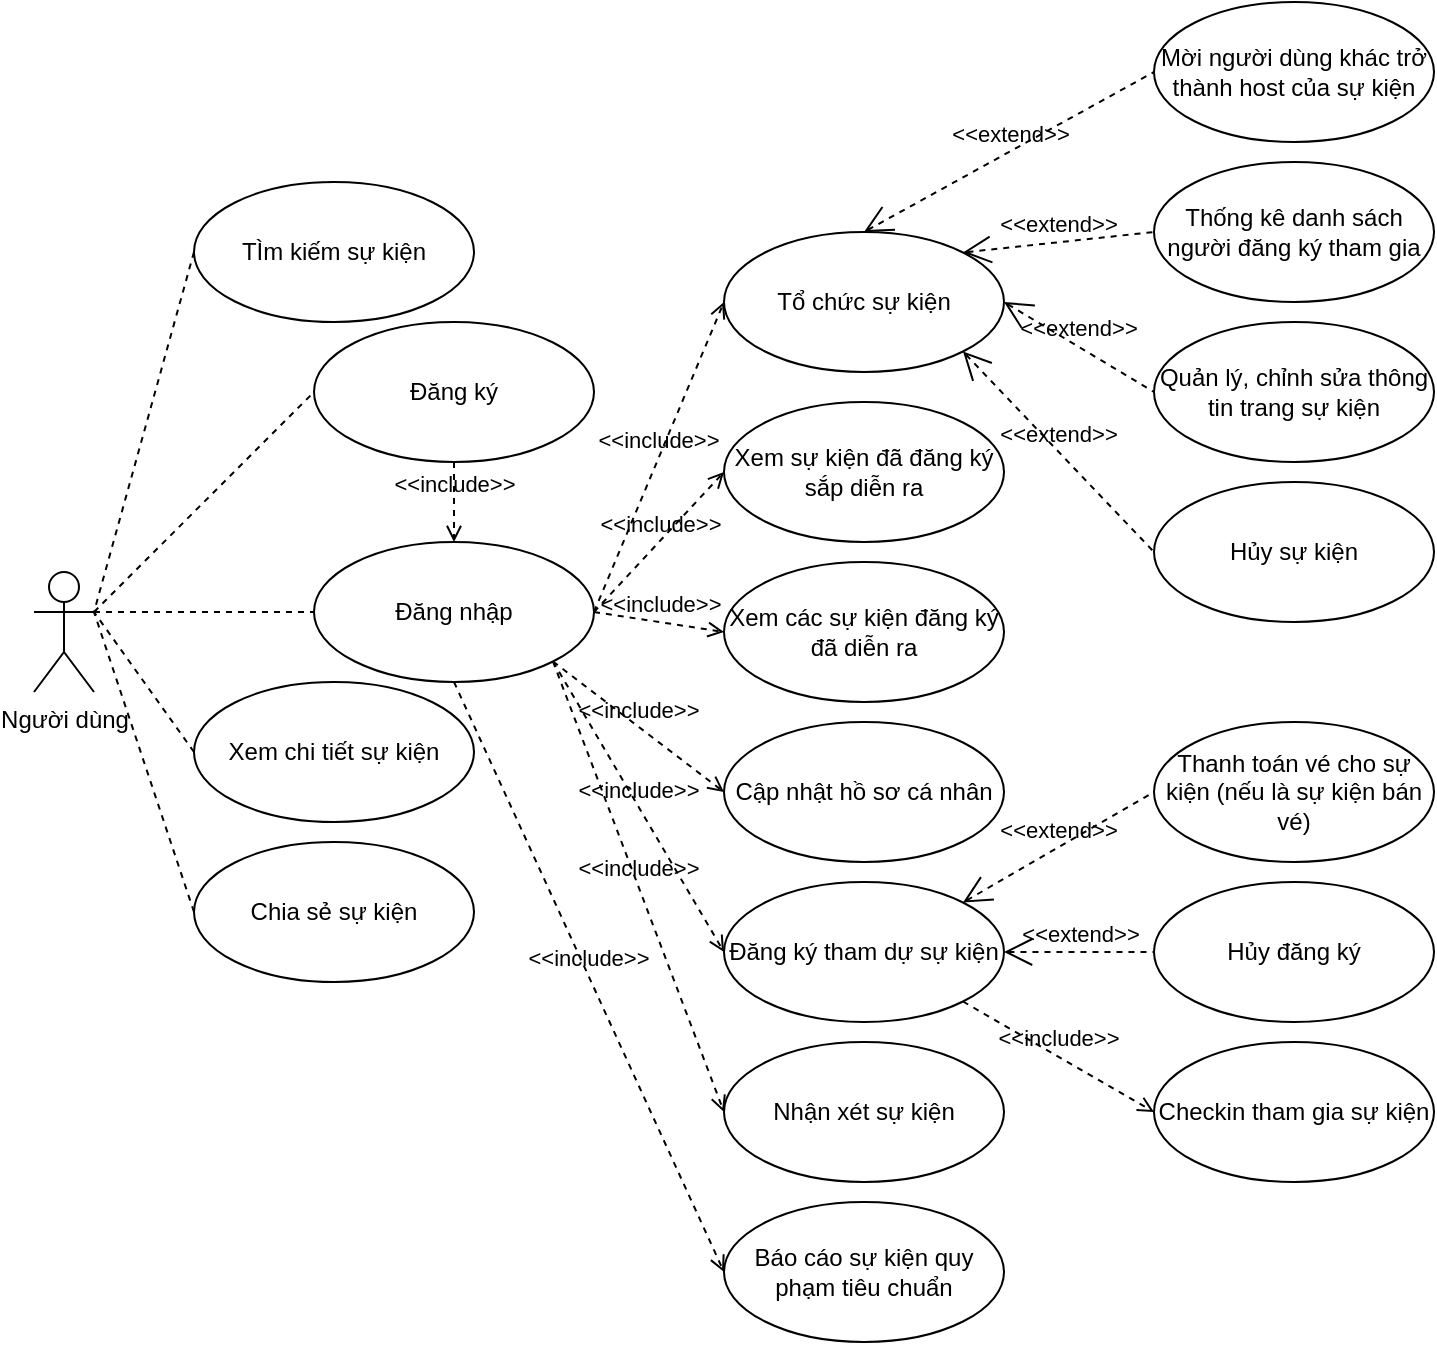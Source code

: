 <mxfile version="22.1.5" type="github" pages="6">
  <diagram name="User" id="NeqM0X-mX-ZQRLsJGkjQ">
    <mxGraphModel dx="1386" dy="819" grid="1" gridSize="10" guides="1" tooltips="1" connect="1" arrows="1" fold="1" page="1" pageScale="1" pageWidth="850" pageHeight="1100" math="0" shadow="0">
      <root>
        <mxCell id="0" />
        <mxCell id="1" parent="0" />
        <mxCell id="e6pvx2k11rM0_vtDr1QI-1" value="Người dùng" style="shape=umlActor;verticalLabelPosition=bottom;verticalAlign=top;html=1;outlineConnect=0;" parent="1" vertex="1">
          <mxGeometry x="80" y="485" width="30" height="60" as="geometry" />
        </mxCell>
        <mxCell id="e6pvx2k11rM0_vtDr1QI-2" value="Đăng nhập" style="ellipse;whiteSpace=wrap;html=1;" parent="1" vertex="1">
          <mxGeometry x="220" y="470" width="140" height="70" as="geometry" />
        </mxCell>
        <mxCell id="e6pvx2k11rM0_vtDr1QI-3" value="&amp;lt;&amp;lt;include&amp;gt;&amp;gt;" style="edgeStyle=none;html=1;endArrow=open;verticalAlign=bottom;dashed=1;labelBackgroundColor=none;rounded=0;exitX=1;exitY=0.5;exitDx=0;exitDy=0;entryX=0;entryY=0.5;entryDx=0;entryDy=0;" parent="1" source="e6pvx2k11rM0_vtDr1QI-2" target="e6pvx2k11rM0_vtDr1QI-4" edge="1">
          <mxGeometry width="160" relative="1" as="geometry">
            <mxPoint x="340" y="410" as="sourcePoint" />
            <mxPoint x="490" y="350" as="targetPoint" />
          </mxGeometry>
        </mxCell>
        <mxCell id="e6pvx2k11rM0_vtDr1QI-4" value="Tổ chức sự kiện" style="ellipse;whiteSpace=wrap;html=1;" parent="1" vertex="1">
          <mxGeometry x="425" y="315" width="140" height="70" as="geometry" />
        </mxCell>
        <mxCell id="e6pvx2k11rM0_vtDr1QI-5" value="Xem sự kiện đã đăng ký sắp diễn ra" style="ellipse;whiteSpace=wrap;html=1;" parent="1" vertex="1">
          <mxGeometry x="425" y="400" width="140" height="70" as="geometry" />
        </mxCell>
        <mxCell id="e6pvx2k11rM0_vtDr1QI-6" value="&amp;lt;&amp;lt;include&amp;gt;&amp;gt;" style="edgeStyle=none;html=1;endArrow=open;verticalAlign=bottom;dashed=1;labelBackgroundColor=none;rounded=0;exitX=1;exitY=0.5;exitDx=0;exitDy=0;entryX=0;entryY=0.5;entryDx=0;entryDy=0;" parent="1" source="e6pvx2k11rM0_vtDr1QI-2" target="e6pvx2k11rM0_vtDr1QI-5" edge="1">
          <mxGeometry width="160" relative="1" as="geometry">
            <mxPoint x="360" y="360" as="sourcePoint" />
            <mxPoint x="435" y="360" as="targetPoint" />
          </mxGeometry>
        </mxCell>
        <mxCell id="e6pvx2k11rM0_vtDr1QI-7" value="Xem các sự kiện đăng ký đã diễn ra" style="ellipse;whiteSpace=wrap;html=1;" parent="1" vertex="1">
          <mxGeometry x="425" y="480" width="140" height="70" as="geometry" />
        </mxCell>
        <mxCell id="e6pvx2k11rM0_vtDr1QI-8" value="&amp;lt;&amp;lt;include&amp;gt;&amp;gt;" style="edgeStyle=none;html=1;endArrow=open;verticalAlign=bottom;dashed=1;labelBackgroundColor=none;rounded=0;exitX=1;exitY=0.5;exitDx=0;exitDy=0;entryX=0;entryY=0.5;entryDx=0;entryDy=0;" parent="1" source="e6pvx2k11rM0_vtDr1QI-2" target="e6pvx2k11rM0_vtDr1QI-7" edge="1">
          <mxGeometry width="160" relative="1" as="geometry">
            <mxPoint x="360" y="360" as="sourcePoint" />
            <mxPoint x="435" y="445" as="targetPoint" />
          </mxGeometry>
        </mxCell>
        <mxCell id="e6pvx2k11rM0_vtDr1QI-9" value="Cập nhật hồ sơ cá nhân" style="ellipse;whiteSpace=wrap;html=1;" parent="1" vertex="1">
          <mxGeometry x="425" y="560" width="140" height="70" as="geometry" />
        </mxCell>
        <mxCell id="e6pvx2k11rM0_vtDr1QI-10" value="&amp;lt;&amp;lt;include&amp;gt;&amp;gt;" style="edgeStyle=none;html=1;endArrow=open;verticalAlign=bottom;dashed=1;labelBackgroundColor=none;rounded=0;exitX=1;exitY=1;exitDx=0;exitDy=0;entryX=0;entryY=0.5;entryDx=0;entryDy=0;" parent="1" source="e6pvx2k11rM0_vtDr1QI-2" target="e6pvx2k11rM0_vtDr1QI-9" edge="1">
          <mxGeometry width="160" relative="1" as="geometry">
            <mxPoint x="360" y="360" as="sourcePoint" />
            <mxPoint x="435" y="525" as="targetPoint" />
          </mxGeometry>
        </mxCell>
        <mxCell id="e6pvx2k11rM0_vtDr1QI-11" value="Đăng ký tham dự sự kiện" style="ellipse;whiteSpace=wrap;html=1;" parent="1" vertex="1">
          <mxGeometry x="425" y="640" width="140" height="70" as="geometry" />
        </mxCell>
        <mxCell id="e6pvx2k11rM0_vtDr1QI-12" value="&amp;lt;&amp;lt;include&amp;gt;&amp;gt;" style="edgeStyle=none;html=1;endArrow=open;verticalAlign=bottom;dashed=1;labelBackgroundColor=none;rounded=0;exitX=1;exitY=1;exitDx=0;exitDy=0;entryX=0;entryY=0.5;entryDx=0;entryDy=0;" parent="1" source="e6pvx2k11rM0_vtDr1QI-2" target="e6pvx2k11rM0_vtDr1QI-11" edge="1">
          <mxGeometry width="160" relative="1" as="geometry">
            <mxPoint x="339" y="385" as="sourcePoint" />
            <mxPoint x="435" y="605" as="targetPoint" />
          </mxGeometry>
        </mxCell>
        <mxCell id="e6pvx2k11rM0_vtDr1QI-13" value="Checkin tham gia sự kiện" style="ellipse;whiteSpace=wrap;html=1;" parent="1" vertex="1">
          <mxGeometry x="640" y="720" width="140" height="70" as="geometry" />
        </mxCell>
        <mxCell id="e6pvx2k11rM0_vtDr1QI-14" value="&amp;lt;&amp;lt;include&amp;gt;&amp;gt;" style="edgeStyle=none;html=1;endArrow=open;verticalAlign=bottom;dashed=1;labelBackgroundColor=none;rounded=0;exitX=1;exitY=1;exitDx=0;exitDy=0;entryX=0;entryY=0.5;entryDx=0;entryDy=0;" parent="1" source="e6pvx2k11rM0_vtDr1QI-11" target="e6pvx2k11rM0_vtDr1QI-13" edge="1">
          <mxGeometry width="160" relative="1" as="geometry">
            <mxPoint x="339" y="385" as="sourcePoint" />
            <mxPoint x="435" y="685" as="targetPoint" />
          </mxGeometry>
        </mxCell>
        <mxCell id="e6pvx2k11rM0_vtDr1QI-15" value="Nhận xét sự kiện" style="ellipse;whiteSpace=wrap;html=1;" parent="1" vertex="1">
          <mxGeometry x="425" y="720" width="140" height="70" as="geometry" />
        </mxCell>
        <mxCell id="e6pvx2k11rM0_vtDr1QI-16" value="&amp;lt;&amp;lt;include&amp;gt;&amp;gt;" style="edgeStyle=none;html=1;endArrow=open;verticalAlign=bottom;dashed=1;labelBackgroundColor=none;rounded=0;exitX=1;exitY=1;exitDx=0;exitDy=0;entryX=0;entryY=0.5;entryDx=0;entryDy=0;" parent="1" source="e6pvx2k11rM0_vtDr1QI-2" target="e6pvx2k11rM0_vtDr1QI-15" edge="1">
          <mxGeometry width="160" relative="1" as="geometry">
            <mxPoint x="280" y="470" as="sourcePoint" />
            <mxPoint x="435" y="770" as="targetPoint" />
          </mxGeometry>
        </mxCell>
        <mxCell id="e6pvx2k11rM0_vtDr1QI-17" value="" style="endArrow=none;dashed=1;html=1;rounded=0;entryX=0;entryY=0.5;entryDx=0;entryDy=0;exitX=1;exitY=0.333;exitDx=0;exitDy=0;exitPerimeter=0;" parent="1" source="e6pvx2k11rM0_vtDr1QI-1" target="e6pvx2k11rM0_vtDr1QI-2" edge="1">
          <mxGeometry width="50" height="50" relative="1" as="geometry">
            <mxPoint x="180" y="670" as="sourcePoint" />
            <mxPoint x="230" y="620" as="targetPoint" />
          </mxGeometry>
        </mxCell>
        <mxCell id="e6pvx2k11rM0_vtDr1QI-18" value="Đăng ký" style="ellipse;whiteSpace=wrap;html=1;" parent="1" vertex="1">
          <mxGeometry x="220" y="360" width="140" height="70" as="geometry" />
        </mxCell>
        <mxCell id="e6pvx2k11rM0_vtDr1QI-19" value="" style="endArrow=none;dashed=1;html=1;rounded=0;entryX=0;entryY=0.5;entryDx=0;entryDy=0;exitX=1;exitY=0.333;exitDx=0;exitDy=0;exitPerimeter=0;" parent="1" source="e6pvx2k11rM0_vtDr1QI-1" target="e6pvx2k11rM0_vtDr1QI-18" edge="1">
          <mxGeometry width="50" height="50" relative="1" as="geometry">
            <mxPoint x="180" y="360" as="sourcePoint" />
            <mxPoint x="220" y="360" as="targetPoint" />
          </mxGeometry>
        </mxCell>
        <mxCell id="e6pvx2k11rM0_vtDr1QI-20" value="Thanh toán vé cho sự kiện (nếu là sự kiện bán vé)" style="ellipse;whiteSpace=wrap;html=1;" parent="1" vertex="1">
          <mxGeometry x="640" y="560" width="140" height="70" as="geometry" />
        </mxCell>
        <mxCell id="e6pvx2k11rM0_vtDr1QI-21" value="Quản lý, chỉnh sửa thông tin trang sự kiện" style="ellipse;whiteSpace=wrap;html=1;" parent="1" vertex="1">
          <mxGeometry x="640" y="360" width="140" height="70" as="geometry" />
        </mxCell>
        <mxCell id="e6pvx2k11rM0_vtDr1QI-22" value="&amp;lt;&amp;lt;include&amp;gt;&amp;gt;" style="edgeStyle=none;html=1;endArrow=open;verticalAlign=bottom;dashed=1;labelBackgroundColor=none;rounded=0;exitX=0.5;exitY=1;exitDx=0;exitDy=0;entryX=0.5;entryY=0;entryDx=0;entryDy=0;" parent="1" source="e6pvx2k11rM0_vtDr1QI-18" target="e6pvx2k11rM0_vtDr1QI-2" edge="1">
          <mxGeometry width="160" relative="1" as="geometry">
            <mxPoint x="370" y="515" as="sourcePoint" />
            <mxPoint x="430" y="275" as="targetPoint" />
          </mxGeometry>
        </mxCell>
        <mxCell id="e6pvx2k11rM0_vtDr1QI-23" value="TÌm kiếm sự kiện" style="ellipse;whiteSpace=wrap;html=1;" parent="1" vertex="1">
          <mxGeometry x="160" y="290" width="140" height="70" as="geometry" />
        </mxCell>
        <mxCell id="e6pvx2k11rM0_vtDr1QI-24" value="Xem chi tiết sự kiện" style="ellipse;whiteSpace=wrap;html=1;" parent="1" vertex="1">
          <mxGeometry x="160" y="540" width="140" height="70" as="geometry" />
        </mxCell>
        <mxCell id="e6pvx2k11rM0_vtDr1QI-25" value="" style="endArrow=none;dashed=1;html=1;rounded=0;entryX=1;entryY=0.333;entryDx=0;entryDy=0;exitX=0;exitY=0.5;exitDx=0;exitDy=0;entryPerimeter=0;" parent="1" source="e6pvx2k11rM0_vtDr1QI-23" target="e6pvx2k11rM0_vtDr1QI-1" edge="1">
          <mxGeometry width="50" height="50" relative="1" as="geometry">
            <mxPoint x="170" y="515" as="sourcePoint" />
            <mxPoint x="230" y="375" as="targetPoint" />
          </mxGeometry>
        </mxCell>
        <mxCell id="e6pvx2k11rM0_vtDr1QI-26" value="" style="endArrow=none;dashed=1;html=1;rounded=0;entryX=1;entryY=0.333;entryDx=0;entryDy=0;exitX=0;exitY=0.5;exitDx=0;exitDy=0;entryPerimeter=0;" parent="1" source="e6pvx2k11rM0_vtDr1QI-24" target="e6pvx2k11rM0_vtDr1QI-1" edge="1">
          <mxGeometry width="50" height="50" relative="1" as="geometry">
            <mxPoint x="190" y="680" as="sourcePoint" />
            <mxPoint x="242" y="540" as="targetPoint" />
          </mxGeometry>
        </mxCell>
        <mxCell id="e6pvx2k11rM0_vtDr1QI-27" value="Chia sẻ sự kiện" style="ellipse;whiteSpace=wrap;html=1;" parent="1" vertex="1">
          <mxGeometry x="160" y="620" width="140" height="70" as="geometry" />
        </mxCell>
        <mxCell id="e6pvx2k11rM0_vtDr1QI-28" value="" style="endArrow=none;dashed=1;html=1;rounded=0;entryX=1;entryY=0.333;entryDx=0;entryDy=0;exitX=0;exitY=0.5;exitDx=0;exitDy=0;entryPerimeter=0;" parent="1" source="e6pvx2k11rM0_vtDr1QI-27" target="e6pvx2k11rM0_vtDr1QI-1" edge="1">
          <mxGeometry width="50" height="50" relative="1" as="geometry">
            <mxPoint x="200" y="670" as="sourcePoint" />
            <mxPoint x="251" y="540" as="targetPoint" />
          </mxGeometry>
        </mxCell>
        <mxCell id="e6pvx2k11rM0_vtDr1QI-29" value="Thống kê danh sách người đăng ký tham gia" style="ellipse;whiteSpace=wrap;html=1;" parent="1" vertex="1">
          <mxGeometry x="640" y="280" width="140" height="70" as="geometry" />
        </mxCell>
        <mxCell id="e6pvx2k11rM0_vtDr1QI-30" value="&amp;lt;&amp;lt;extend&amp;gt;&amp;gt;" style="edgeStyle=none;html=1;startArrow=open;endArrow=none;startSize=12;verticalAlign=bottom;dashed=1;labelBackgroundColor=none;rounded=0;exitX=1;exitY=0.5;exitDx=0;exitDy=0;entryX=0;entryY=0.5;entryDx=0;entryDy=0;" parent="1" source="e6pvx2k11rM0_vtDr1QI-4" target="e6pvx2k11rM0_vtDr1QI-21" edge="1">
          <mxGeometry width="160" relative="1" as="geometry">
            <mxPoint x="640" y="420" as="sourcePoint" />
            <mxPoint x="800" y="420" as="targetPoint" />
          </mxGeometry>
        </mxCell>
        <mxCell id="e6pvx2k11rM0_vtDr1QI-31" value="&amp;lt;&amp;lt;extend&amp;gt;&amp;gt;" style="edgeStyle=none;html=1;startArrow=open;endArrow=none;startSize=12;verticalAlign=bottom;dashed=1;labelBackgroundColor=none;rounded=0;entryX=0;entryY=0.5;entryDx=0;entryDy=0;exitX=1;exitY=0;exitDx=0;exitDy=0;" parent="1" source="e6pvx2k11rM0_vtDr1QI-4" target="e6pvx2k11rM0_vtDr1QI-29" edge="1">
          <mxGeometry width="160" relative="1" as="geometry">
            <mxPoint x="340" y="410" as="sourcePoint" />
            <mxPoint x="500" y="410" as="targetPoint" />
          </mxGeometry>
        </mxCell>
        <mxCell id="e6pvx2k11rM0_vtDr1QI-32" value="&amp;lt;&amp;lt;extend&amp;gt;&amp;gt;" style="edgeStyle=none;html=1;startArrow=open;endArrow=none;startSize=12;verticalAlign=bottom;dashed=1;labelBackgroundColor=none;rounded=0;exitX=1;exitY=1;exitDx=0;exitDy=0;entryX=0;entryY=0.5;entryDx=0;entryDy=0;" parent="1" source="e6pvx2k11rM0_vtDr1QI-4" target="e6pvx2k11rM0_vtDr1QI-33" edge="1">
          <mxGeometry width="160" relative="1" as="geometry">
            <mxPoint x="650" y="530" as="sourcePoint" />
            <mxPoint x="810" y="530" as="targetPoint" />
          </mxGeometry>
        </mxCell>
        <mxCell id="e6pvx2k11rM0_vtDr1QI-33" value="Hủy sự kiện" style="ellipse;whiteSpace=wrap;html=1;" parent="1" vertex="1">
          <mxGeometry x="640" y="440" width="140" height="70" as="geometry" />
        </mxCell>
        <mxCell id="e6pvx2k11rM0_vtDr1QI-34" value="Mời người dùng khác trở thành host của sự kiện" style="ellipse;whiteSpace=wrap;html=1;" parent="1" vertex="1">
          <mxGeometry x="640" y="200" width="140" height="70" as="geometry" />
        </mxCell>
        <mxCell id="e6pvx2k11rM0_vtDr1QI-35" value="&amp;lt;&amp;lt;extend&amp;gt;&amp;gt;" style="edgeStyle=none;html=1;startArrow=open;endArrow=none;startSize=12;verticalAlign=bottom;dashed=1;labelBackgroundColor=none;rounded=0;entryX=0;entryY=0.5;entryDx=0;entryDy=0;exitX=0.5;exitY=0;exitDx=0;exitDy=0;" parent="1" source="e6pvx2k11rM0_vtDr1QI-4" target="e6pvx2k11rM0_vtDr1QI-34" edge="1">
          <mxGeometry width="160" relative="1" as="geometry">
            <mxPoint x="544" y="245" as="sourcePoint" />
            <mxPoint x="500" y="330" as="targetPoint" />
          </mxGeometry>
        </mxCell>
        <mxCell id="e6pvx2k11rM0_vtDr1QI-36" value="&amp;lt;&amp;lt;extend&amp;gt;&amp;gt;" style="edgeStyle=none;html=1;startArrow=open;endArrow=none;startSize=12;verticalAlign=bottom;dashed=1;labelBackgroundColor=none;rounded=0;exitX=1;exitY=0.5;exitDx=0;exitDy=0;entryX=0;entryY=0.5;entryDx=0;entryDy=0;" parent="1" source="e6pvx2k11rM0_vtDr1QI-11" target="e6pvx2k11rM0_vtDr1QI-37" edge="1">
          <mxGeometry width="160" relative="1" as="geometry">
            <mxPoint x="600" y="630" as="sourcePoint" />
            <mxPoint x="866" y="785" as="targetPoint" />
          </mxGeometry>
        </mxCell>
        <mxCell id="e6pvx2k11rM0_vtDr1QI-37" value="Hủy đăng ký" style="ellipse;whiteSpace=wrap;html=1;" parent="1" vertex="1">
          <mxGeometry x="640" y="640" width="140" height="70" as="geometry" />
        </mxCell>
        <mxCell id="e6pvx2k11rM0_vtDr1QI-38" value="&amp;lt;&amp;lt;extend&amp;gt;&amp;gt;" style="edgeStyle=none;html=1;startArrow=open;endArrow=none;startSize=12;verticalAlign=bottom;dashed=1;labelBackgroundColor=none;rounded=0;exitX=1;exitY=0;exitDx=0;exitDy=0;entryX=0;entryY=0.5;entryDx=0;entryDy=0;" parent="1" source="e6pvx2k11rM0_vtDr1QI-11" target="e6pvx2k11rM0_vtDr1QI-20" edge="1">
          <mxGeometry width="160" relative="1" as="geometry">
            <mxPoint x="575" y="685" as="sourcePoint" />
            <mxPoint x="650" y="685" as="targetPoint" />
          </mxGeometry>
        </mxCell>
        <mxCell id="e6pvx2k11rM0_vtDr1QI-39" value="Báo cáo sự kiện quy phạm tiêu chuẩn" style="ellipse;whiteSpace=wrap;html=1;" parent="1" vertex="1">
          <mxGeometry x="425" y="800" width="140" height="70" as="geometry" />
        </mxCell>
        <mxCell id="e6pvx2k11rM0_vtDr1QI-40" value="&amp;lt;&amp;lt;include&amp;gt;&amp;gt;" style="edgeStyle=none;html=1;endArrow=open;verticalAlign=bottom;dashed=1;labelBackgroundColor=none;rounded=0;exitX=0.5;exitY=1;exitDx=0;exitDy=0;entryX=0;entryY=0.5;entryDx=0;entryDy=0;" parent="1" source="e6pvx2k11rM0_vtDr1QI-2" target="e6pvx2k11rM0_vtDr1QI-39" edge="1">
          <mxGeometry width="160" relative="1" as="geometry">
            <mxPoint x="349" y="540" as="sourcePoint" />
            <mxPoint x="435" y="765" as="targetPoint" />
          </mxGeometry>
        </mxCell>
      </root>
    </mxGraphModel>
  </diagram>
  <diagram id="KKULIdPZI-srDTRWcoeI" name="Admin">
    <mxGraphModel dx="1386" dy="819" grid="1" gridSize="10" guides="1" tooltips="1" connect="1" arrows="1" fold="1" page="1" pageScale="1" pageWidth="850" pageHeight="1100" math="0" shadow="0">
      <root>
        <mxCell id="0" />
        <mxCell id="1" parent="0" />
        <mxCell id="qllgtkI8i4HDoAaYyHrx-1" value="Xem chi tiết sự kiện" style="ellipse;whiteSpace=wrap;html=1;" parent="1" vertex="1">
          <mxGeometry x="550" y="340" width="120" height="80" as="geometry" />
        </mxCell>
        <mxCell id="qllgtkI8i4HDoAaYyHrx-2" value="Hủy sự kiện" style="ellipse;whiteSpace=wrap;html=1;" parent="1" vertex="1">
          <mxGeometry x="365" y="160" width="120" height="80" as="geometry" />
        </mxCell>
        <mxCell id="qllgtkI8i4HDoAaYyHrx-3" value="Gửi email" style="ellipse;whiteSpace=wrap;html=1;" parent="1" vertex="1">
          <mxGeometry x="365" y="250" width="120" height="80" as="geometry" />
        </mxCell>
        <mxCell id="qllgtkI8i4HDoAaYyHrx-4" value="Xem danh sách các sự kiện" style="ellipse;whiteSpace=wrap;html=1;" parent="1" vertex="1">
          <mxGeometry x="365" y="340" width="120" height="80" as="geometry" />
        </mxCell>
        <mxCell id="qllgtkI8i4HDoAaYyHrx-5" value="Chỉnh sửa sự kiện" style="ellipse;whiteSpace=wrap;html=1;" parent="1" vertex="1">
          <mxGeometry x="365" y="430" width="120" height="80" as="geometry" />
        </mxCell>
        <mxCell id="qllgtkI8i4HDoAaYyHrx-6" value="Đăng nhập" style="ellipse;whiteSpace=wrap;html=1;" parent="1" vertex="1">
          <mxGeometry x="180" y="270" width="120" height="80" as="geometry" />
        </mxCell>
        <mxCell id="qllgtkI8i4HDoAaYyHrx-7" value="&amp;lt;&amp;lt;include&amp;gt;&amp;gt;" style="edgeStyle=none;html=1;endArrow=open;verticalAlign=bottom;dashed=1;labelBackgroundColor=none;rounded=0;entryX=0;entryY=0.5;entryDx=0;entryDy=0;exitX=1;exitY=0.5;exitDx=0;exitDy=0;" parent="1" source="qllgtkI8i4HDoAaYyHrx-6" target="qllgtkI8i4HDoAaYyHrx-2" edge="1">
          <mxGeometry width="160" relative="1" as="geometry">
            <mxPoint x="410" y="320" as="sourcePoint" />
            <mxPoint x="545" y="140" as="targetPoint" />
          </mxGeometry>
        </mxCell>
        <mxCell id="qllgtkI8i4HDoAaYyHrx-8" value="&amp;lt;&amp;lt;include&amp;gt;&amp;gt;" style="edgeStyle=none;html=1;endArrow=open;verticalAlign=bottom;dashed=1;labelBackgroundColor=none;rounded=0;entryX=0;entryY=0.5;entryDx=0;entryDy=0;exitX=1;exitY=0.5;exitDx=0;exitDy=0;" parent="1" source="qllgtkI8i4HDoAaYyHrx-6" target="qllgtkI8i4HDoAaYyHrx-3" edge="1">
          <mxGeometry width="160" relative="1" as="geometry">
            <mxPoint x="420" y="330" as="sourcePoint" />
            <mxPoint x="555" y="150" as="targetPoint" />
          </mxGeometry>
        </mxCell>
        <mxCell id="qllgtkI8i4HDoAaYyHrx-9" value="&amp;lt;&amp;lt;include&amp;gt;&amp;gt;" style="edgeStyle=none;html=1;endArrow=open;verticalAlign=bottom;dashed=1;labelBackgroundColor=none;rounded=0;entryX=0;entryY=0.5;entryDx=0;entryDy=0;exitX=1;exitY=0.5;exitDx=0;exitDy=0;" parent="1" source="qllgtkI8i4HDoAaYyHrx-6" target="qllgtkI8i4HDoAaYyHrx-4" edge="1">
          <mxGeometry width="160" relative="1" as="geometry">
            <mxPoint x="430" y="340" as="sourcePoint" />
            <mxPoint x="565" y="160" as="targetPoint" />
          </mxGeometry>
        </mxCell>
        <mxCell id="qllgtkI8i4HDoAaYyHrx-10" value="&amp;lt;&amp;lt;include&amp;gt;&amp;gt;" style="edgeStyle=none;html=1;endArrow=open;verticalAlign=bottom;dashed=1;labelBackgroundColor=none;rounded=0;entryX=0;entryY=0.5;entryDx=0;entryDy=0;exitX=1;exitY=0.5;exitDx=0;exitDy=0;" parent="1" source="qllgtkI8i4HDoAaYyHrx-6" target="qllgtkI8i4HDoAaYyHrx-5" edge="1">
          <mxGeometry width="160" relative="1" as="geometry">
            <mxPoint x="440" y="350" as="sourcePoint" />
            <mxPoint x="575" y="170" as="targetPoint" />
          </mxGeometry>
        </mxCell>
        <mxCell id="qllgtkI8i4HDoAaYyHrx-11" value="Admin" style="shape=umlActor;html=1;verticalLabelPosition=bottom;verticalAlign=top;align=center;" parent="1" vertex="1">
          <mxGeometry x="120" y="290" width="30" height="60" as="geometry" />
        </mxCell>
        <mxCell id="qllgtkI8i4HDoAaYyHrx-12" value="" style="endArrow=none;dashed=1;html=1;dashPattern=1 3;strokeWidth=2;rounded=0;entryX=1;entryY=0.333;entryDx=0;entryDy=0;entryPerimeter=0;exitX=0;exitY=0.5;exitDx=0;exitDy=0;" parent="1" source="qllgtkI8i4HDoAaYyHrx-6" target="qllgtkI8i4HDoAaYyHrx-11" edge="1">
          <mxGeometry width="50" height="50" relative="1" as="geometry">
            <mxPoint x="510" y="310" as="sourcePoint" />
            <mxPoint x="560" y="260" as="targetPoint" />
          </mxGeometry>
        </mxCell>
        <mxCell id="qllgtkI8i4HDoAaYyHrx-13" value="&amp;lt;&amp;lt;extend&amp;gt;&amp;gt;" style="edgeStyle=none;html=1;startArrow=open;endArrow=none;startSize=12;verticalAlign=bottom;dashed=1;labelBackgroundColor=none;rounded=0;exitX=1;exitY=0.5;exitDx=0;exitDy=0;entryX=0;entryY=0.5;entryDx=0;entryDy=0;" parent="1" source="qllgtkI8i4HDoAaYyHrx-4" target="qllgtkI8i4HDoAaYyHrx-1" edge="1">
          <mxGeometry width="160" relative="1" as="geometry">
            <mxPoint x="340" y="280" as="sourcePoint" />
            <mxPoint x="500" y="280" as="targetPoint" />
          </mxGeometry>
        </mxCell>
        <mxCell id="qllgtkI8i4HDoAaYyHrx-14" value="Quản lý việc khóa tài khoản người dùng" style="ellipse;whiteSpace=wrap;html=1;" parent="1" vertex="1">
          <mxGeometry x="365" y="520" width="120" height="80" as="geometry" />
        </mxCell>
        <mxCell id="qllgtkI8i4HDoAaYyHrx-15" value="&amp;lt;&amp;lt;include&amp;gt;&amp;gt;" style="edgeStyle=none;html=1;endArrow=open;verticalAlign=bottom;dashed=1;labelBackgroundColor=none;rounded=0;entryX=0;entryY=0.5;entryDx=0;entryDy=0;exitX=1;exitY=1;exitDx=0;exitDy=0;" parent="1" source="qllgtkI8i4HDoAaYyHrx-6" target="qllgtkI8i4HDoAaYyHrx-14" edge="1">
          <mxGeometry width="160" relative="1" as="geometry">
            <mxPoint x="310" y="320" as="sourcePoint" />
            <mxPoint x="375" y="480" as="targetPoint" />
          </mxGeometry>
        </mxCell>
      </root>
    </mxGraphModel>
  </diagram>
  <diagram id="6-pq8HjNQF-Kplnulmwx" name="Signup">
    <mxGraphModel dx="1386" dy="819" grid="1" gridSize="10" guides="1" tooltips="1" connect="1" arrows="1" fold="1" page="1" pageScale="1" pageWidth="850" pageHeight="1100" math="0" shadow="0">
      <root>
        <mxCell id="0" />
        <mxCell id="1" parent="0" />
        <mxCell id="5BU5sunPpOds_kOeNxCy-1" value="" style="html=1;dashed=0;whiteSpace=wrap;" parent="1" vertex="1">
          <mxGeometry x="430" y="80" width="300" height="600" as="geometry" />
        </mxCell>
        <mxCell id="5BU5sunPpOds_kOeNxCy-2" value="" style="html=1;dashed=0;whiteSpace=wrap;" parent="1" vertex="1">
          <mxGeometry x="200" y="80" width="220" height="600" as="geometry" />
        </mxCell>
        <mxCell id="5BU5sunPpOds_kOeNxCy-3" value="" style="ellipse;html=1;shape=startState;fillColor=#000000;strokeColor=#ff0000;" parent="1" vertex="1">
          <mxGeometry x="260" y="130" width="30" height="30" as="geometry" />
        </mxCell>
        <mxCell id="5BU5sunPpOds_kOeNxCy-4" value="" style="edgeStyle=orthogonalEdgeStyle;html=1;verticalAlign=bottom;endArrow=open;endSize=8;strokeColor=#ff0000;rounded=0;entryX=0.5;entryY=0;entryDx=0;entryDy=0;" parent="1" source="5BU5sunPpOds_kOeNxCy-3" target="5BU5sunPpOds_kOeNxCy-9" edge="1">
          <mxGeometry relative="1" as="geometry">
            <mxPoint x="275" y="220" as="targetPoint" />
          </mxGeometry>
        </mxCell>
        <mxCell id="5BU5sunPpOds_kOeNxCy-5" value="" style="ellipse;html=1;shape=endState;fillColor=#000000;strokeColor=#ff0000;" parent="1" vertex="1">
          <mxGeometry x="645" y="630" width="30" height="30" as="geometry" />
        </mxCell>
        <mxCell id="5BU5sunPpOds_kOeNxCy-6" value="Có tài khoản?" style="rhombus;whiteSpace=wrap;html=1;fontColor=#000000;fillColor=#ffffc0;strokeColor=#ff0000;" parent="1" vertex="1">
          <mxGeometry x="235" y="280" width="80" height="40" as="geometry" />
        </mxCell>
        <mxCell id="5BU5sunPpOds_kOeNxCy-7" value="no" style="edgeStyle=orthogonalEdgeStyle;html=1;align=left;verticalAlign=bottom;endArrow=open;endSize=8;strokeColor=#ff0000;rounded=0;entryX=0;entryY=0.5;entryDx=0;entryDy=0;" parent="1" source="5BU5sunPpOds_kOeNxCy-6" target="5BU5sunPpOds_kOeNxCy-10" edge="1">
          <mxGeometry x="-1" relative="1" as="geometry">
            <mxPoint x="670" y="380" as="targetPoint" />
          </mxGeometry>
        </mxCell>
        <mxCell id="5BU5sunPpOds_kOeNxCy-8" value="yes" style="edgeStyle=orthogonalEdgeStyle;html=1;align=left;verticalAlign=top;endArrow=open;endSize=8;strokeColor=#ff0000;rounded=0;entryX=0.5;entryY=0;entryDx=0;entryDy=0;" parent="1" source="5BU5sunPpOds_kOeNxCy-6" target="5BU5sunPpOds_kOeNxCy-12" edge="1">
          <mxGeometry x="-1" relative="1" as="geometry">
            <mxPoint x="440" y="370" as="targetPoint" />
            <Array as="points">
              <mxPoint x="275" y="380" />
              <mxPoint x="275" y="380" />
            </Array>
          </mxGeometry>
        </mxCell>
        <mxCell id="5BU5sunPpOds_kOeNxCy-9" value="Tương tác với web" style="rounded=1;whiteSpace=wrap;html=1;arcSize=40;fontColor=#000000;fillColor=#ffffc0;strokeColor=#ff0000;" parent="1" vertex="1">
          <mxGeometry x="215" y="200" width="120" height="40" as="geometry" />
        </mxCell>
        <mxCell id="5BU5sunPpOds_kOeNxCy-10" value="Form đăng ký" style="rounded=1;whiteSpace=wrap;html=1;arcSize=40;fontColor=#000000;fillColor=#ffffc0;strokeColor=#ff0000;" parent="1" vertex="1">
          <mxGeometry x="600" y="280" width="120" height="40" as="geometry" />
        </mxCell>
        <mxCell id="5BU5sunPpOds_kOeNxCy-11" value="" style="edgeStyle=orthogonalEdgeStyle;html=1;verticalAlign=bottom;endArrow=open;endSize=8;strokeColor=#ff0000;rounded=0;entryX=0.5;entryY=0;entryDx=0;entryDy=0;" parent="1" source="5BU5sunPpOds_kOeNxCy-10" target="5BU5sunPpOds_kOeNxCy-15" edge="1">
          <mxGeometry relative="1" as="geometry">
            <mxPoint x="580" y="300" as="targetPoint" />
            <Array as="points">
              <mxPoint x="660" y="330" />
              <mxPoint x="585" y="330" />
            </Array>
          </mxGeometry>
        </mxCell>
        <mxCell id="5BU5sunPpOds_kOeNxCy-12" value="Nhập email và mật khẩu" style="rounded=1;whiteSpace=wrap;html=1;arcSize=40;fontColor=#000000;fillColor=#ffffc0;strokeColor=#ff0000;" parent="1" vertex="1">
          <mxGeometry x="215" y="380" width="120" height="40" as="geometry" />
        </mxCell>
        <mxCell id="5BU5sunPpOds_kOeNxCy-13" value="" style="edgeStyle=orthogonalEdgeStyle;html=1;verticalAlign=bottom;endArrow=open;endSize=8;strokeColor=#ff0000;rounded=0;exitX=0.5;exitY=1;exitDx=0;exitDy=0;entryX=0;entryY=0.5;entryDx=0;entryDy=0;" parent="1" source="5BU5sunPpOds_kOeNxCy-12" target="5BU5sunPpOds_kOeNxCy-21" edge="1">
          <mxGeometry relative="1" as="geometry">
            <mxPoint x="275" y="480" as="targetPoint" />
            <mxPoint x="720" y="370" as="sourcePoint" />
          </mxGeometry>
        </mxCell>
        <mxCell id="5BU5sunPpOds_kOeNxCy-14" value="" style="edgeStyle=orthogonalEdgeStyle;html=1;verticalAlign=bottom;endArrow=open;endSize=8;strokeColor=#ff0000;rounded=0;entryX=0.5;entryY=0;entryDx=0;entryDy=0;exitX=0.5;exitY=1;exitDx=0;exitDy=0;" parent="1" source="5BU5sunPpOds_kOeNxCy-9" target="5BU5sunPpOds_kOeNxCy-6" edge="1">
          <mxGeometry relative="1" as="geometry">
            <mxPoint x="610" y="260" as="targetPoint" />
            <mxPoint x="610" y="200" as="sourcePoint" />
          </mxGeometry>
        </mxCell>
        <mxCell id="5BU5sunPpOds_kOeNxCy-15" value="Nhập email và mật khẩu" style="rounded=1;whiteSpace=wrap;html=1;arcSize=40;fontColor=#000000;fillColor=#ffffc0;strokeColor=#ff0000;" parent="1" vertex="1">
          <mxGeometry x="525" y="350" width="120" height="40" as="geometry" />
        </mxCell>
        <mxCell id="5BU5sunPpOds_kOeNxCy-16" value="" style="edgeStyle=orthogonalEdgeStyle;html=1;verticalAlign=bottom;endArrow=open;endSize=8;strokeColor=#ff0000;rounded=0;exitX=0.5;exitY=1;exitDx=0;exitDy=0;entryX=0;entryY=0.5;entryDx=0;entryDy=0;" parent="1" source="5BU5sunPpOds_kOeNxCy-15" target="5BU5sunPpOds_kOeNxCy-17" edge="1">
          <mxGeometry relative="1" as="geometry">
            <mxPoint x="425" y="480" as="targetPoint" />
            <mxPoint x="905" y="370" as="sourcePoint" />
          </mxGeometry>
        </mxCell>
        <mxCell id="5BU5sunPpOds_kOeNxCy-17" value="Lưu dữ liệu" style="rounded=1;whiteSpace=wrap;html=1;arcSize=40;fontColor=#000000;fillColor=#ffffc0;strokeColor=#ff0000;" parent="1" vertex="1">
          <mxGeometry x="600" y="440" width="120" height="40" as="geometry" />
        </mxCell>
        <mxCell id="5BU5sunPpOds_kOeNxCy-18" value="" style="edgeStyle=orthogonalEdgeStyle;html=1;verticalAlign=bottom;endArrow=open;endSize=8;strokeColor=#ff0000;rounded=0;entryX=0.5;entryY=0;entryDx=0;entryDy=0;" parent="1" source="5BU5sunPpOds_kOeNxCy-17" target="5BU5sunPpOds_kOeNxCy-19" edge="1">
          <mxGeometry relative="1" as="geometry">
            <mxPoint x="545" y="540" as="targetPoint" />
          </mxGeometry>
        </mxCell>
        <mxCell id="5BU5sunPpOds_kOeNxCy-19" value="Hiển thị trang web" style="rounded=1;whiteSpace=wrap;html=1;arcSize=40;fontColor=#000000;fillColor=#ffffc0;strokeColor=#ff0000;" parent="1" vertex="1">
          <mxGeometry x="600" y="560" width="120" height="40" as="geometry" />
        </mxCell>
        <mxCell id="5BU5sunPpOds_kOeNxCy-20" value="" style="edgeStyle=orthogonalEdgeStyle;html=1;verticalAlign=bottom;endArrow=open;endSize=8;strokeColor=#ff0000;rounded=0;entryX=0.5;entryY=0;entryDx=0;entryDy=0;" parent="1" source="5BU5sunPpOds_kOeNxCy-19" target="5BU5sunPpOds_kOeNxCy-5" edge="1">
          <mxGeometry relative="1" as="geometry">
            <mxPoint x="360" y="630" as="targetPoint" />
          </mxGeometry>
        </mxCell>
        <mxCell id="5BU5sunPpOds_kOeNxCy-21" value="Hợp lệ?" style="rhombus;whiteSpace=wrap;html=1;fontColor=#000000;fillColor=#ffffc0;strokeColor=#ff0000;" parent="1" vertex="1">
          <mxGeometry x="460" y="440" width="80" height="40" as="geometry" />
        </mxCell>
        <mxCell id="5BU5sunPpOds_kOeNxCy-22" value="no" style="edgeStyle=orthogonalEdgeStyle;html=1;align=left;verticalAlign=bottom;endArrow=open;endSize=8;strokeColor=#ff0000;rounded=0;entryX=1;entryY=0.5;entryDx=0;entryDy=0;" parent="1" source="5BU5sunPpOds_kOeNxCy-21" target="5BU5sunPpOds_kOeNxCy-12" edge="1">
          <mxGeometry x="-1" relative="1" as="geometry">
            <mxPoint x="485" y="540" as="targetPoint" />
            <Array as="points">
              <mxPoint x="500" y="400" />
            </Array>
          </mxGeometry>
        </mxCell>
        <mxCell id="5BU5sunPpOds_kOeNxCy-23" value="yes" style="edgeStyle=orthogonalEdgeStyle;html=1;align=left;verticalAlign=top;endArrow=open;endSize=8;strokeColor=#ff0000;rounded=0;entryX=1;entryY=0.5;entryDx=0;entryDy=0;" parent="1" source="5BU5sunPpOds_kOeNxCy-21" target="5BU5sunPpOds_kOeNxCy-24" edge="1">
          <mxGeometry x="-1" relative="1" as="geometry">
            <mxPoint x="380" y="580" as="targetPoint" />
            <Array as="points">
              <mxPoint x="500" y="520" />
            </Array>
          </mxGeometry>
        </mxCell>
        <mxCell id="5BU5sunPpOds_kOeNxCy-24" value="Đăng nhập thành công" style="rounded=1;whiteSpace=wrap;html=1;arcSize=40;fontColor=#000000;fillColor=#ffffc0;strokeColor=#ff0000;" parent="1" vertex="1">
          <mxGeometry x="215" y="500" width="120" height="40" as="geometry" />
        </mxCell>
        <mxCell id="5BU5sunPpOds_kOeNxCy-25" value="" style="edgeStyle=orthogonalEdgeStyle;html=1;verticalAlign=bottom;endArrow=open;endSize=8;strokeColor=#ff0000;rounded=0;entryX=0;entryY=0.5;entryDx=0;entryDy=0;" parent="1" source="5BU5sunPpOds_kOeNxCy-24" target="5BU5sunPpOds_kOeNxCy-26" edge="1">
          <mxGeometry relative="1" as="geometry">
            <mxPoint x="170" y="600" as="targetPoint" />
            <Array as="points">
              <mxPoint x="280" y="580" />
            </Array>
          </mxGeometry>
        </mxCell>
        <mxCell id="5BU5sunPpOds_kOeNxCy-26" value="Kiểm quyền" style="rounded=1;whiteSpace=wrap;html=1;arcSize=40;fontColor=#000000;fillColor=#ffffc0;strokeColor=#ff0000;" parent="1" vertex="1">
          <mxGeometry x="440" y="560" width="120" height="40" as="geometry" />
        </mxCell>
        <mxCell id="5BU5sunPpOds_kOeNxCy-27" value="" style="edgeStyle=orthogonalEdgeStyle;html=1;verticalAlign=bottom;endArrow=open;endSize=8;strokeColor=#ff0000;rounded=0;entryX=0;entryY=0.5;entryDx=0;entryDy=0;" parent="1" source="5BU5sunPpOds_kOeNxCy-26" target="5BU5sunPpOds_kOeNxCy-19" edge="1">
          <mxGeometry relative="1" as="geometry">
            <mxPoint x="260" y="660" as="targetPoint" />
          </mxGeometry>
        </mxCell>
        <mxCell id="5BU5sunPpOds_kOeNxCy-28" value="System" style="html=1;dashed=0;whiteSpace=wrap;" parent="1" vertex="1">
          <mxGeometry x="620" y="100" width="100" height="50" as="geometry" />
        </mxCell>
        <mxCell id="5BU5sunPpOds_kOeNxCy-29" value="User" style="html=1;dashed=0;whiteSpace=wrap;" parent="1" vertex="1">
          <mxGeometry x="310" y="100" width="100" height="50" as="geometry" />
        </mxCell>
      </root>
    </mxGraphModel>
  </diagram>
  <diagram id="P33qaTLu9tJgytlXy5ka" name="Load Balancer">
    <mxGraphModel dx="996" dy="819" grid="1" gridSize="10" guides="1" tooltips="1" connect="1" arrows="1" fold="1" page="1" pageScale="1" pageWidth="850" pageHeight="1100" math="0" shadow="0">
      <root>
        <mxCell id="0" />
        <mxCell id="1" parent="0" />
        <mxCell id="p7AYnf7O9vpONDiTt9js-20" style="edgeStyle=orthogonalEdgeStyle;rounded=0;orthogonalLoop=1;jettySize=auto;html=1;entryX=0;entryY=0.5;entryDx=0;entryDy=0;exitX=0.029;exitY=0.567;exitDx=0;exitDy=0;exitPerimeter=0;" edge="1" parent="1" source="p7AYnf7O9vpONDiTt9js-2" target="p7AYnf7O9vpONDiTt9js-24">
          <mxGeometry relative="1" as="geometry">
            <mxPoint x="69" y="357.5" as="targetPoint" />
            <Array as="points">
              <mxPoint x="80" y="224" />
              <mxPoint x="80" y="280" />
            </Array>
          </mxGeometry>
        </mxCell>
        <mxCell id="p7AYnf7O9vpONDiTt9js-2" value="" style="image;aspect=fixed;html=1;points=[];align=center;fontSize=12;image=img/lib/azure2/networking/DNS_Private_Resolver.svg;" vertex="1" parent="1">
          <mxGeometry x="161" y="190" width="68" height="60" as="geometry" />
        </mxCell>
        <mxCell id="p7AYnf7O9vpONDiTt9js-12" style="edgeStyle=orthogonalEdgeStyle;rounded=0;orthogonalLoop=1;jettySize=auto;html=1;" edge="1" parent="1" source="p7AYnf7O9vpONDiTt9js-4" target="p7AYnf7O9vpONDiTt9js-2">
          <mxGeometry relative="1" as="geometry" />
        </mxCell>
        <mxCell id="p7AYnf7O9vpONDiTt9js-31" style="edgeStyle=orthogonalEdgeStyle;rounded=0;orthogonalLoop=1;jettySize=auto;html=1;entryX=0.5;entryY=0;entryDx=0;entryDy=0;" edge="1" parent="1" source="p7AYnf7O9vpONDiTt9js-4" target="p7AYnf7O9vpONDiTt9js-29">
          <mxGeometry relative="1" as="geometry" />
        </mxCell>
        <mxCell id="p7AYnf7O9vpONDiTt9js-4" value="" style="rounded=1;whiteSpace=wrap;html=1;" vertex="1" parent="1">
          <mxGeometry x="310" y="130" width="280" height="180" as="geometry" />
        </mxCell>
        <mxCell id="p7AYnf7O9vpONDiTt9js-5" value="User" style="text;html=1;strokeColor=none;fillColor=none;align=center;verticalAlign=middle;whiteSpace=wrap;rounded=0;fontSize=24;" vertex="1" parent="1">
          <mxGeometry x="340" y="140" width="60" height="30" as="geometry" />
        </mxCell>
        <mxCell id="p7AYnf7O9vpONDiTt9js-8" value="" style="sketch=0;html=1;aspect=fixed;strokeColor=none;shadow=0;fillColor=#3B8DF1;verticalAlign=top;labelPosition=center;verticalLabelPosition=bottom;shape=mxgraph.gcp2.phone_android" vertex="1" parent="1">
          <mxGeometry x="350.4" y="190" width="39.2" height="70" as="geometry" />
        </mxCell>
        <mxCell id="p7AYnf7O9vpONDiTt9js-9" value="" style="image;aspect=fixed;perimeter=ellipsePerimeter;html=1;align=center;shadow=0;dashed=0;spacingTop=3;image=img/lib/active_directory/laptop_client.svg;" vertex="1" parent="1">
          <mxGeometry x="490" y="185" width="72" height="80" as="geometry" />
        </mxCell>
        <mxCell id="p7AYnf7O9vpONDiTt9js-10" value="Web browser" style="text;html=1;strokeColor=none;fillColor=none;align=center;verticalAlign=middle;whiteSpace=wrap;rounded=0;fontSize=24;" vertex="1" parent="1">
          <mxGeometry x="420" y="195" width="60" height="30" as="geometry" />
        </mxCell>
        <mxCell id="p7AYnf7O9vpONDiTt9js-23" value="" style="shape=table;startSize=0;container=1;collapsible=0;childLayout=tableLayout;" vertex="1" parent="1">
          <mxGeometry x="100" y="250" width="190" height="60" as="geometry" />
        </mxCell>
        <mxCell id="p7AYnf7O9vpONDiTt9js-24" value="" style="shape=tableRow;horizontal=0;startSize=0;swimlaneHead=0;swimlaneBody=0;strokeColor=inherit;top=0;left=0;bottom=0;right=0;collapsible=0;dropTarget=0;fillColor=none;points=[[0,0.5],[1,0.5]];portConstraint=eastwest;" vertex="1" parent="p7AYnf7O9vpONDiTt9js-23">
          <mxGeometry width="190" height="60" as="geometry" />
        </mxCell>
        <mxCell id="p7AYnf7O9vpONDiTt9js-25" value="My domain" style="shape=partialRectangle;html=1;whiteSpace=wrap;connectable=0;strokeColor=inherit;overflow=hidden;fillColor=none;top=0;left=0;bottom=0;right=0;pointerEvents=1;" vertex="1" parent="p7AYnf7O9vpONDiTt9js-24">
          <mxGeometry width="95" height="60" as="geometry">
            <mxRectangle width="95" height="60" as="alternateBounds" />
          </mxGeometry>
        </mxCell>
        <mxCell id="p7AYnf7O9vpONDiTt9js-26" value="My IP" style="shape=partialRectangle;html=1;whiteSpace=wrap;connectable=0;strokeColor=inherit;overflow=hidden;fillColor=none;top=0;left=0;bottom=0;right=0;pointerEvents=1;" vertex="1" parent="p7AYnf7O9vpONDiTt9js-24">
          <mxGeometry x="95" width="95" height="60" as="geometry">
            <mxRectangle width="95" height="60" as="alternateBounds" />
          </mxGeometry>
        </mxCell>
        <mxCell id="p7AYnf7O9vpONDiTt9js-27" value="" style="rounded=1;whiteSpace=wrap;html=1;" vertex="1" parent="1">
          <mxGeometry x="310" y="440" width="280" height="160" as="geometry" />
        </mxCell>
        <mxCell id="p7AYnf7O9vpONDiTt9js-29" value="&lt;font style=&quot;font-size: 16px;&quot;&gt;Load Balancer&lt;/font&gt;" style="rounded=1;whiteSpace=wrap;html=1;" vertex="1" parent="1">
          <mxGeometry x="405" y="360" width="95" height="50" as="geometry" />
        </mxCell>
        <mxCell id="p7AYnf7O9vpONDiTt9js-32" value="My IP" style="text;html=1;strokeColor=none;fillColor=none;align=center;verticalAlign=middle;whiteSpace=wrap;rounded=0;labelBackgroundColor=default;" vertex="1" parent="1">
          <mxGeometry x="420" y="320" width="60" height="30" as="geometry" />
        </mxCell>
        <mxCell id="p7AYnf7O9vpONDiTt9js-34" value="" style="image;aspect=fixed;perimeter=ellipsePerimeter;html=1;align=center;shadow=0;dashed=0;spacingTop=3;image=img/lib/active_directory/database_server.svg;" vertex="1" parent="1">
          <mxGeometry x="326.2" y="460" width="73.8" height="90" as="geometry" />
        </mxCell>
        <mxCell id="p7AYnf7O9vpONDiTt9js-35" value="" style="image;aspect=fixed;perimeter=ellipsePerimeter;html=1;align=center;shadow=0;dashed=0;spacingTop=3;image=img/lib/active_directory/database_server.svg;" vertex="1" parent="1">
          <mxGeometry x="500" y="460" width="73.8" height="90" as="geometry" />
        </mxCell>
        <mxCell id="p7AYnf7O9vpONDiTt9js-36" value="Server 1" style="text;html=1;strokeColor=none;fillColor=none;align=center;verticalAlign=middle;whiteSpace=wrap;rounded=0;" vertex="1" parent="1">
          <mxGeometry x="340" y="560" width="60" height="30" as="geometry" />
        </mxCell>
        <mxCell id="p7AYnf7O9vpONDiTt9js-37" value="Server 2" style="text;html=1;strokeColor=none;fillColor=none;align=center;verticalAlign=middle;whiteSpace=wrap;rounded=0;" vertex="1" parent="1">
          <mxGeometry x="506.9" y="560" width="60" height="30" as="geometry" />
        </mxCell>
        <mxCell id="p7AYnf7O9vpONDiTt9js-38" value="" style="endArrow=classic;html=1;rounded=0;entryX=0.75;entryY=0;entryDx=0;entryDy=0;exitX=0.25;exitY=1;exitDx=0;exitDy=0;" edge="1" parent="1" source="p7AYnf7O9vpONDiTt9js-29" target="p7AYnf7O9vpONDiTt9js-34">
          <mxGeometry width="50" height="50" relative="1" as="geometry">
            <mxPoint x="430" y="460" as="sourcePoint" />
            <mxPoint x="450" y="520" as="targetPoint" />
          </mxGeometry>
        </mxCell>
        <mxCell id="p7AYnf7O9vpONDiTt9js-39" value="" style="endArrow=classic;html=1;rounded=0;entryX=0.25;entryY=0;entryDx=0;entryDy=0;exitX=0.75;exitY=1;exitDx=0;exitDy=0;" edge="1" parent="1" source="p7AYnf7O9vpONDiTt9js-29" target="p7AYnf7O9vpONDiTt9js-35">
          <mxGeometry width="50" height="50" relative="1" as="geometry">
            <mxPoint x="440" y="470" as="sourcePoint" />
            <mxPoint x="389" y="505" as="targetPoint" />
          </mxGeometry>
        </mxCell>
      </root>
    </mxGraphModel>
  </diagram>
  <diagram id="BMgnTU1aKwQweazKaVMf" name="Page-5">
    <mxGraphModel dx="996" dy="819" grid="1" gridSize="10" guides="1" tooltips="1" connect="1" arrows="1" fold="1" page="1" pageScale="1" pageWidth="850" pageHeight="1100" math="0" shadow="0">
      <root>
        <mxCell id="0" />
        <mxCell id="1" parent="0" />
        <mxCell id="BUs4ONnZg6jwiVeGJo49-1" value="" style="html=1;dashed=0;whiteSpace=wrap;" vertex="1" parent="1">
          <mxGeometry x="430" y="80" width="300" height="320" as="geometry" />
        </mxCell>
        <mxCell id="BUs4ONnZg6jwiVeGJo49-2" value="" style="html=1;dashed=0;whiteSpace=wrap;" vertex="1" parent="1">
          <mxGeometry x="200" y="80" width="220" height="320" as="geometry" />
        </mxCell>
        <mxCell id="BUs4ONnZg6jwiVeGJo49-3" value="" style="ellipse;html=1;shape=startState;fillColor=#000000;strokeColor=#ff0000;" vertex="1" parent="1">
          <mxGeometry x="260" y="130" width="30" height="30" as="geometry" />
        </mxCell>
        <mxCell id="BUs4ONnZg6jwiVeGJo49-4" value="" style="edgeStyle=orthogonalEdgeStyle;html=1;verticalAlign=bottom;endArrow=open;endSize=8;strokeColor=#ff0000;rounded=0;entryX=0.5;entryY=0;entryDx=0;entryDy=0;" edge="1" parent="1" source="BUs4ONnZg6jwiVeGJo49-3" target="BUs4ONnZg6jwiVeGJo49-30">
          <mxGeometry relative="1" as="geometry">
            <mxPoint x="275" y="200" as="targetPoint" />
          </mxGeometry>
        </mxCell>
        <mxCell id="BUs4ONnZg6jwiVeGJo49-5" value="" style="ellipse;html=1;shape=endState;fillColor=#000000;strokeColor=#ff0000;" vertex="1" parent="1">
          <mxGeometry x="620" y="340" width="30" height="30" as="geometry" />
        </mxCell>
        <mxCell id="BUs4ONnZg6jwiVeGJo49-11" value="" style="edgeStyle=orthogonalEdgeStyle;html=1;verticalAlign=bottom;endArrow=open;endSize=8;strokeColor=#ff0000;rounded=0;entryX=0.5;entryY=0;entryDx=0;entryDy=0;" edge="1" parent="1" target="BUs4ONnZg6jwiVeGJo49-15">
          <mxGeometry relative="1" as="geometry">
            <mxPoint x="580" y="300" as="targetPoint" />
            <Array as="points">
              <mxPoint x="660" y="330" />
              <mxPoint x="585" y="330" />
            </Array>
            <mxPoint x="660" y="320" as="sourcePoint" />
          </mxGeometry>
        </mxCell>
        <mxCell id="BUs4ONnZg6jwiVeGJo49-14" value="" style="edgeStyle=orthogonalEdgeStyle;html=1;verticalAlign=bottom;endArrow=open;endSize=8;strokeColor=#ff0000;rounded=0;entryX=0.5;entryY=0;entryDx=0;entryDy=0;exitX=0.5;exitY=1;exitDx=0;exitDy=0;" edge="1" parent="1" target="BUs4ONnZg6jwiVeGJo49-6">
          <mxGeometry relative="1" as="geometry">
            <mxPoint x="610" y="260" as="targetPoint" />
            <mxPoint x="275" y="240" as="sourcePoint" />
          </mxGeometry>
        </mxCell>
        <mxCell id="BUs4ONnZg6jwiVeGJo49-16" value="" style="edgeStyle=orthogonalEdgeStyle;html=1;verticalAlign=bottom;endArrow=open;endSize=8;strokeColor=#ff0000;rounded=0;exitX=0.5;exitY=1;exitDx=0;exitDy=0;entryX=0;entryY=0.5;entryDx=0;entryDy=0;" edge="1" parent="1" target="BUs4ONnZg6jwiVeGJo49-17">
          <mxGeometry relative="1" as="geometry">
            <mxPoint x="425" y="480" as="targetPoint" />
            <mxPoint x="585" y="390" as="sourcePoint" />
          </mxGeometry>
        </mxCell>
        <mxCell id="BUs4ONnZg6jwiVeGJo49-20" value="" style="edgeStyle=orthogonalEdgeStyle;html=1;verticalAlign=bottom;endArrow=open;endSize=8;strokeColor=#ff0000;rounded=0;entryX=0.5;entryY=0;entryDx=0;entryDy=0;" edge="1" parent="1" target="BUs4ONnZg6jwiVeGJo49-5">
          <mxGeometry relative="1" as="geometry">
            <mxPoint x="360" y="630" as="targetPoint" />
            <mxPoint x="660" y="600" as="sourcePoint" />
          </mxGeometry>
        </mxCell>
        <mxCell id="BUs4ONnZg6jwiVeGJo49-27" value="" style="edgeStyle=orthogonalEdgeStyle;html=1;verticalAlign=bottom;endArrow=open;endSize=8;strokeColor=#ff0000;rounded=0;entryX=0;entryY=0.5;entryDx=0;entryDy=0;" edge="1" parent="1" source="BUs4ONnZg6jwiVeGJo49-26">
          <mxGeometry relative="1" as="geometry">
            <mxPoint x="600" y="580" as="targetPoint" />
          </mxGeometry>
        </mxCell>
        <mxCell id="BUs4ONnZg6jwiVeGJo49-28" value="System" style="html=1;dashed=0;whiteSpace=wrap;" vertex="1" parent="1">
          <mxGeometry x="620" y="100" width="100" height="50" as="geometry" />
        </mxCell>
        <mxCell id="BUs4ONnZg6jwiVeGJo49-29" value="User" style="html=1;dashed=0;whiteSpace=wrap;" vertex="1" parent="1">
          <mxGeometry x="310" y="100" width="100" height="50" as="geometry" />
        </mxCell>
        <mxCell id="BUs4ONnZg6jwiVeGJo49-30" value="Người dùng tương tác vào nút chia sẽ sự kiện" style="rounded=1;whiteSpace=wrap;html=1;arcSize=40;fontColor=#000000;fillColor=#ffffc0;strokeColor=#ff0000;" vertex="1" parent="1">
          <mxGeometry x="215" y="180" width="120" height="50" as="geometry" />
        </mxCell>
        <mxCell id="BUs4ONnZg6jwiVeGJo49-32" value="Activity" style="rounded=1;whiteSpace=wrap;html=1;arcSize=40;fontColor=#000000;fillColor=#ffffc0;strokeColor=#ff0000;" vertex="1" parent="1">
          <mxGeometry x="470" y="180" width="120" height="40" as="geometry" />
        </mxCell>
        <mxCell id="BUs4ONnZg6jwiVeGJo49-33" value="" style="edgeStyle=orthogonalEdgeStyle;html=1;verticalAlign=bottom;endArrow=open;endSize=8;strokeColor=#ff0000;rounded=0;" edge="1" source="BUs4ONnZg6jwiVeGJo49-32" parent="1">
          <mxGeometry relative="1" as="geometry">
            <mxPoint x="530" y="280" as="targetPoint" />
          </mxGeometry>
        </mxCell>
        <mxCell id="BUs4ONnZg6jwiVeGJo49-34" value="Activity" style="rounded=1;whiteSpace=wrap;html=1;arcSize=40;fontColor=#000000;fillColor=#ffffc0;strokeColor=#ff0000;" vertex="1" parent="1">
          <mxGeometry x="170" y="370" width="120" height="40" as="geometry" />
        </mxCell>
        <mxCell id="BUs4ONnZg6jwiVeGJo49-35" value="" style="edgeStyle=orthogonalEdgeStyle;html=1;verticalAlign=bottom;endArrow=open;endSize=8;strokeColor=#ff0000;rounded=0;" edge="1" source="BUs4ONnZg6jwiVeGJo49-34" parent="1">
          <mxGeometry relative="1" as="geometry">
            <mxPoint x="230" y="470" as="targetPoint" />
          </mxGeometry>
        </mxCell>
      </root>
    </mxGraphModel>
  </diagram>
  <diagram id="wby97CVwsdPt1ZsLKqZQ" name="Page-6">
    <mxGraphModel dx="1386" dy="819" grid="1" gridSize="10" guides="1" tooltips="1" connect="1" arrows="1" fold="1" page="1" pageScale="1" pageWidth="850" pageHeight="1100" math="0" shadow="0">
      <root>
        <mxCell id="0" />
        <mxCell id="1" parent="0" />
        <mxCell id="w4woAHvW6Ankc5z1JZ25-6" style="edgeStyle=orthogonalEdgeStyle;rounded=0;orthogonalLoop=1;jettySize=auto;html=1;entryX=0.5;entryY=0;entryDx=0;entryDy=0;" edge="1" parent="1" source="oPOPgzLmVZZNN8GZI848-1" target="w4woAHvW6Ankc5z1JZ25-4">
          <mxGeometry relative="1" as="geometry">
            <Array as="points">
              <mxPoint x="195" y="240" />
            </Array>
          </mxGeometry>
        </mxCell>
        <mxCell id="w4woAHvW6Ankc5z1JZ25-7" value="" style="group" vertex="1" connectable="0" parent="1">
          <mxGeometry x="300" y="150" width="180" height="160" as="geometry" />
        </mxCell>
        <mxCell id="oPOPgzLmVZZNN8GZI848-1" value="" style="rounded=1;whiteSpace=wrap;html=1;" vertex="1" parent="w4woAHvW6Ankc5z1JZ25-7">
          <mxGeometry width="180" height="160" as="geometry" />
        </mxCell>
        <mxCell id="oPOPgzLmVZZNN8GZI848-2" value="Web servers" style="text;html=1;strokeColor=none;fillColor=none;align=center;verticalAlign=middle;whiteSpace=wrap;rounded=0;fontSize=24;" vertex="1" parent="w4woAHvW6Ankc5z1JZ25-7">
          <mxGeometry x="60" y="30" width="60" height="30" as="geometry" />
        </mxCell>
        <mxCell id="w4woAHvW6Ankc5z1JZ25-1" value="" style="image;aspect=fixed;perimeter=ellipsePerimeter;html=1;align=center;shadow=0;dashed=0;spacingTop=3;image=img/lib/active_directory/web_server.svg;" vertex="1" parent="w4woAHvW6Ankc5z1JZ25-7">
          <mxGeometry x="20" y="90" width="40" height="50" as="geometry" />
        </mxCell>
        <mxCell id="w4woAHvW6Ankc5z1JZ25-2" value="" style="image;aspect=fixed;perimeter=ellipsePerimeter;html=1;align=center;shadow=0;dashed=0;spacingTop=3;image=img/lib/active_directory/web_server.svg;" vertex="1" parent="w4woAHvW6Ankc5z1JZ25-7">
          <mxGeometry x="70" y="90" width="40" height="50" as="geometry" />
        </mxCell>
        <mxCell id="w4woAHvW6Ankc5z1JZ25-3" value="" style="image;aspect=fixed;perimeter=ellipsePerimeter;html=1;align=center;shadow=0;dashed=0;spacingTop=3;image=img/lib/active_directory/web_server.svg;" vertex="1" parent="w4woAHvW6Ankc5z1JZ25-7">
          <mxGeometry x="120" y="90" width="40" height="50" as="geometry" />
        </mxCell>
        <mxCell id="w4woAHvW6Ankc5z1JZ25-8" value="Write" style="text;html=1;strokeColor=none;fillColor=none;align=center;verticalAlign=middle;whiteSpace=wrap;rounded=0;labelBackgroundColor=default;" vertex="1" parent="1">
          <mxGeometry x="165.1" y="270" width="60" height="30" as="geometry" />
        </mxCell>
        <mxCell id="w4woAHvW6Ankc5z1JZ25-13" style="edgeStyle=orthogonalEdgeStyle;rounded=0;orthogonalLoop=1;jettySize=auto;html=1;entryX=1;entryY=0.5;entryDx=0;entryDy=0;" edge="1" parent="1" source="w4woAHvW6Ankc5z1JZ25-9" target="w4woAHvW6Ankc5z1JZ25-4">
          <mxGeometry relative="1" as="geometry" />
        </mxCell>
        <mxCell id="w4woAHvW6Ankc5z1JZ25-9" value="" style="image;aspect=fixed;perimeter=ellipsePerimeter;html=1;align=center;shadow=0;dashed=0;spacingTop=3;image=img/lib/active_directory/cluster_server.svg;" vertex="1" parent="1">
          <mxGeometry x="450" y="350" width="80" height="80" as="geometry" />
        </mxCell>
        <mxCell id="w4woAHvW6Ankc5z1JZ25-15" style="edgeStyle=orthogonalEdgeStyle;rounded=0;orthogonalLoop=1;jettySize=auto;html=1;entryX=1;entryY=0.5;entryDx=0;entryDy=0;" edge="1" parent="1" source="w4woAHvW6Ankc5z1JZ25-10" target="w4woAHvW6Ankc5z1JZ25-4">
          <mxGeometry relative="1" as="geometry" />
        </mxCell>
        <mxCell id="w4woAHvW6Ankc5z1JZ25-10" value="" style="image;aspect=fixed;perimeter=ellipsePerimeter;html=1;align=center;shadow=0;dashed=0;spacingTop=3;image=img/lib/active_directory/cluster_server.svg;" vertex="1" parent="1">
          <mxGeometry x="450" y="570" width="80" height="80" as="geometry" />
        </mxCell>
        <mxCell id="w4woAHvW6Ankc5z1JZ25-14" style="edgeStyle=orthogonalEdgeStyle;rounded=0;orthogonalLoop=1;jettySize=auto;html=1;entryX=1;entryY=0.5;entryDx=0;entryDy=0;" edge="1" parent="1" source="w4woAHvW6Ankc5z1JZ25-11" target="w4woAHvW6Ankc5z1JZ25-4">
          <mxGeometry relative="1" as="geometry" />
        </mxCell>
        <mxCell id="w4woAHvW6Ankc5z1JZ25-11" value="" style="image;aspect=fixed;perimeter=ellipsePerimeter;html=1;align=center;shadow=0;dashed=0;spacingTop=3;image=img/lib/active_directory/cluster_server.svg;" vertex="1" parent="1">
          <mxGeometry x="450" y="465" width="80" height="80" as="geometry" />
        </mxCell>
        <mxCell id="w4woAHvW6Ankc5z1JZ25-12" value="" style="group" vertex="1" connectable="0" parent="1">
          <mxGeometry x="150" y="450" width="90.2" height="145" as="geometry" />
        </mxCell>
        <mxCell id="w4woAHvW6Ankc5z1JZ25-4" value="" style="image;aspect=fixed;perimeter=ellipsePerimeter;html=1;align=center;shadow=0;dashed=0;spacingTop=3;image=img/lib/active_directory/database_server.svg;" vertex="1" parent="w4woAHvW6Ankc5z1JZ25-12">
          <mxGeometry width="90.2" height="110" as="geometry" />
        </mxCell>
        <mxCell id="w4woAHvW6Ankc5z1JZ25-5" value="Masster DB" style="text;html=1;strokeColor=none;fillColor=none;align=center;verticalAlign=middle;whiteSpace=wrap;rounded=0;" vertex="1" parent="w4woAHvW6Ankc5z1JZ25-12">
          <mxGeometry x="15.1" y="115" width="60" height="30" as="geometry" />
        </mxCell>
        <mxCell id="w4woAHvW6Ankc5z1JZ25-16" value="Db Replication" style="text;html=1;strokeColor=none;fillColor=none;align=center;verticalAlign=middle;whiteSpace=wrap;rounded=0;" vertex="1" parent="1">
          <mxGeometry x="360" y="350" width="60" height="30" as="geometry" />
        </mxCell>
        <mxCell id="w4woAHvW6Ankc5z1JZ25-17" value="Db Replication" style="text;html=1;strokeColor=none;fillColor=none;align=center;verticalAlign=middle;whiteSpace=wrap;rounded=0;" vertex="1" parent="1">
          <mxGeometry x="360" y="465" width="60" height="30" as="geometry" />
        </mxCell>
        <mxCell id="w4woAHvW6Ankc5z1JZ25-18" value="Db Replication" style="text;html=1;strokeColor=none;fillColor=none;align=center;verticalAlign=middle;whiteSpace=wrap;rounded=0;" vertex="1" parent="1">
          <mxGeometry x="360" y="570" width="60" height="30" as="geometry" />
        </mxCell>
        <mxCell id="w4woAHvW6Ankc5z1JZ25-19" style="edgeStyle=orthogonalEdgeStyle;rounded=0;orthogonalLoop=1;jettySize=auto;html=1;entryX=1;entryY=0.5;entryDx=0;entryDy=0;" edge="1" parent="1" source="oPOPgzLmVZZNN8GZI848-1" target="w4woAHvW6Ankc5z1JZ25-9">
          <mxGeometry relative="1" as="geometry">
            <Array as="points">
              <mxPoint x="640" y="230" />
              <mxPoint x="640" y="390" />
            </Array>
          </mxGeometry>
        </mxCell>
        <mxCell id="w4woAHvW6Ankc5z1JZ25-20" style="edgeStyle=orthogonalEdgeStyle;rounded=0;orthogonalLoop=1;jettySize=auto;html=1;entryX=1;entryY=0.5;entryDx=0;entryDy=0;exitX=1;exitY=0.5;exitDx=0;exitDy=0;" edge="1" parent="1" source="oPOPgzLmVZZNN8GZI848-1" target="w4woAHvW6Ankc5z1JZ25-11">
          <mxGeometry relative="1" as="geometry">
            <mxPoint x="490" y="240" as="sourcePoint" />
            <mxPoint x="540" y="400" as="targetPoint" />
            <Array as="points">
              <mxPoint x="680" y="230" />
              <mxPoint x="680" y="500" />
              <mxPoint x="530" y="500" />
            </Array>
          </mxGeometry>
        </mxCell>
        <mxCell id="w4woAHvW6Ankc5z1JZ25-21" style="edgeStyle=orthogonalEdgeStyle;rounded=0;orthogonalLoop=1;jettySize=auto;html=1;entryX=1;entryY=0.5;entryDx=0;entryDy=0;exitX=1;exitY=0.5;exitDx=0;exitDy=0;" edge="1" parent="1" source="oPOPgzLmVZZNN8GZI848-1" target="w4woAHvW6Ankc5z1JZ25-10">
          <mxGeometry relative="1" as="geometry">
            <mxPoint x="500" y="250" as="sourcePoint" />
            <mxPoint x="550" y="410" as="targetPoint" />
            <Array as="points">
              <mxPoint x="720" y="230" />
              <mxPoint x="720" y="610" />
            </Array>
          </mxGeometry>
        </mxCell>
        <mxCell id="w4woAHvW6Ankc5z1JZ25-22" value="Reads" style="text;html=1;strokeColor=none;fillColor=none;align=center;verticalAlign=middle;whiteSpace=wrap;rounded=0;" vertex="1" parent="1">
          <mxGeometry x="570" y="350" width="60" height="30" as="geometry" />
        </mxCell>
        <mxCell id="w4woAHvW6Ankc5z1JZ25-23" value="Reads" style="text;html=1;strokeColor=none;fillColor=none;align=center;verticalAlign=middle;whiteSpace=wrap;rounded=0;" vertex="1" parent="1">
          <mxGeometry x="570" y="470" width="60" height="30" as="geometry" />
        </mxCell>
        <mxCell id="w4woAHvW6Ankc5z1JZ25-24" value="Reads" style="text;html=1;strokeColor=none;fillColor=none;align=center;verticalAlign=middle;whiteSpace=wrap;rounded=0;" vertex="1" parent="1">
          <mxGeometry x="570" y="570" width="60" height="30" as="geometry" />
        </mxCell>
        <mxCell id="w4woAHvW6Ankc5z1JZ25-25" value="RedisDB" style="text;html=1;strokeColor=none;fillColor=none;align=center;verticalAlign=middle;whiteSpace=wrap;rounded=0;" vertex="1" parent="1">
          <mxGeometry x="460" y="430" width="60" height="30" as="geometry" />
        </mxCell>
        <mxCell id="w4woAHvW6Ankc5z1JZ25-26" value="RedisDB" style="text;html=1;strokeColor=none;fillColor=none;align=center;verticalAlign=middle;whiteSpace=wrap;rounded=0;" vertex="1" parent="1">
          <mxGeometry x="460" y="540" width="60" height="30" as="geometry" />
        </mxCell>
        <mxCell id="w4woAHvW6Ankc5z1JZ25-27" value="RedisDB" style="text;html=1;strokeColor=none;fillColor=none;align=center;verticalAlign=middle;whiteSpace=wrap;rounded=0;" vertex="1" parent="1">
          <mxGeometry x="460" y="650" width="60" height="30" as="geometry" />
        </mxCell>
      </root>
    </mxGraphModel>
  </diagram>
</mxfile>

